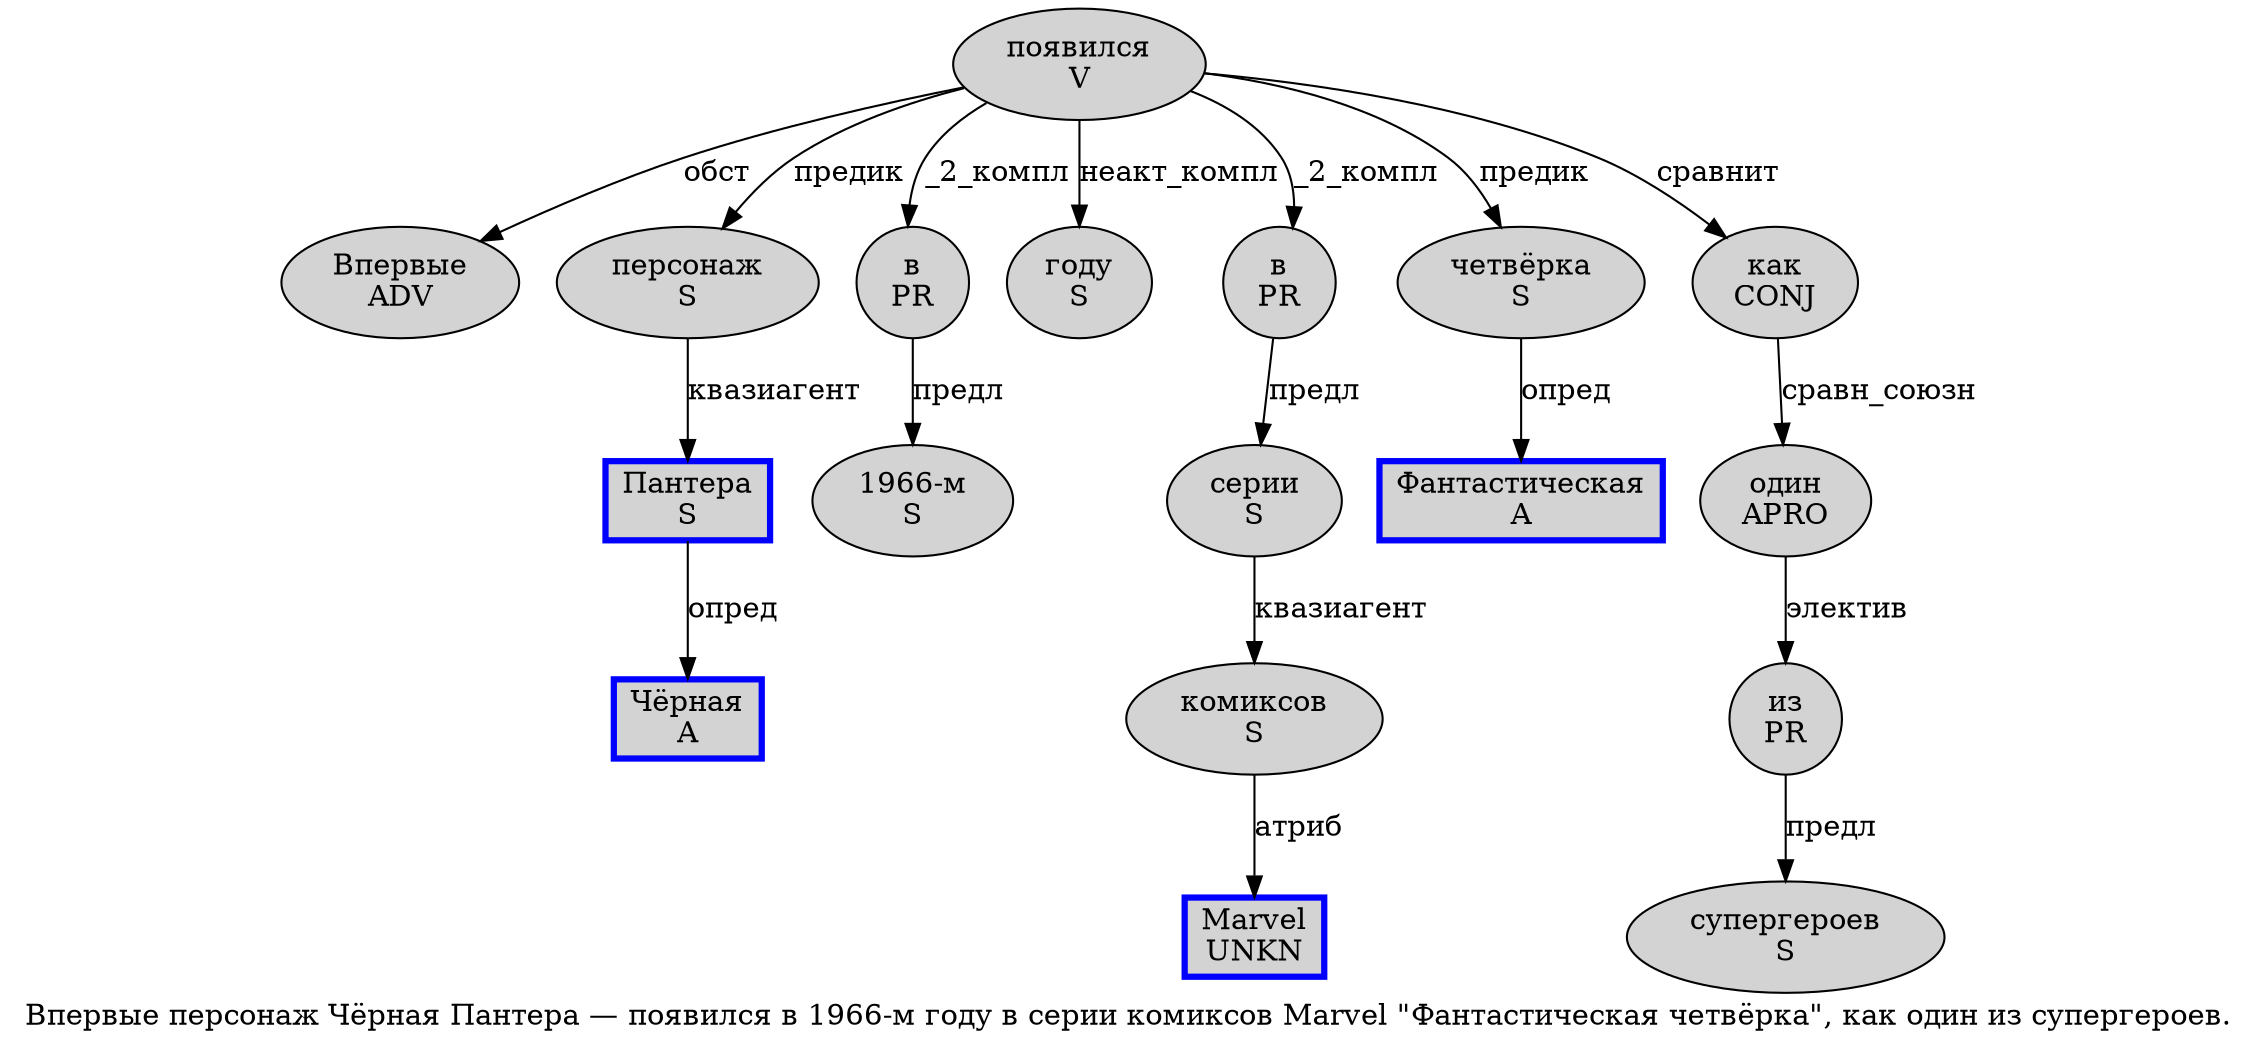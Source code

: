 digraph SENTENCE_1650 {
	graph [label="Впервые персонаж Чёрная Пантера — появился в 1966-м году в серии комиксов Mаrvel \"Фантастическая четвёрка\", как один из супергероев."]
	node [style=filled]
		0 [label="Впервые
ADV" color="" fillcolor=lightgray penwidth=1 shape=ellipse]
		1 [label="персонаж
S" color="" fillcolor=lightgray penwidth=1 shape=ellipse]
		2 [label="Чёрная
A" color=blue fillcolor=lightgray penwidth=3 shape=box]
		3 [label="Пантера
S" color=blue fillcolor=lightgray penwidth=3 shape=box]
		5 [label="появился
V" color="" fillcolor=lightgray penwidth=1 shape=ellipse]
		6 [label="в
PR" color="" fillcolor=lightgray penwidth=1 shape=ellipse]
		7 [label="1966-м
S" color="" fillcolor=lightgray penwidth=1 shape=ellipse]
		8 [label="году
S" color="" fillcolor=lightgray penwidth=1 shape=ellipse]
		9 [label="в
PR" color="" fillcolor=lightgray penwidth=1 shape=ellipse]
		10 [label="серии
S" color="" fillcolor=lightgray penwidth=1 shape=ellipse]
		11 [label="комиксов
S" color="" fillcolor=lightgray penwidth=1 shape=ellipse]
		12 [label="Mаrvel
UNKN" color=blue fillcolor=lightgray penwidth=3 shape=box]
		14 [label="Фантастическая
A" color=blue fillcolor=lightgray penwidth=3 shape=box]
		15 [label="четвёрка
S" color="" fillcolor=lightgray penwidth=1 shape=ellipse]
		18 [label="как
CONJ" color="" fillcolor=lightgray penwidth=1 shape=ellipse]
		19 [label="один
APRO" color="" fillcolor=lightgray penwidth=1 shape=ellipse]
		20 [label="из
PR" color="" fillcolor=lightgray penwidth=1 shape=ellipse]
		21 [label="супергероев
S" color="" fillcolor=lightgray penwidth=1 shape=ellipse]
			3 -> 2 [label="опред"]
			15 -> 14 [label="опред"]
			5 -> 0 [label="обст"]
			5 -> 1 [label="предик"]
			5 -> 6 [label="_2_компл"]
			5 -> 8 [label="неакт_компл"]
			5 -> 9 [label="_2_компл"]
			5 -> 15 [label="предик"]
			5 -> 18 [label="сравнит"]
			18 -> 19 [label="сравн_союзн"]
			9 -> 10 [label="предл"]
			19 -> 20 [label="электив"]
			11 -> 12 [label="атриб"]
			1 -> 3 [label="квазиагент"]
			20 -> 21 [label="предл"]
			10 -> 11 [label="квазиагент"]
			6 -> 7 [label="предл"]
}